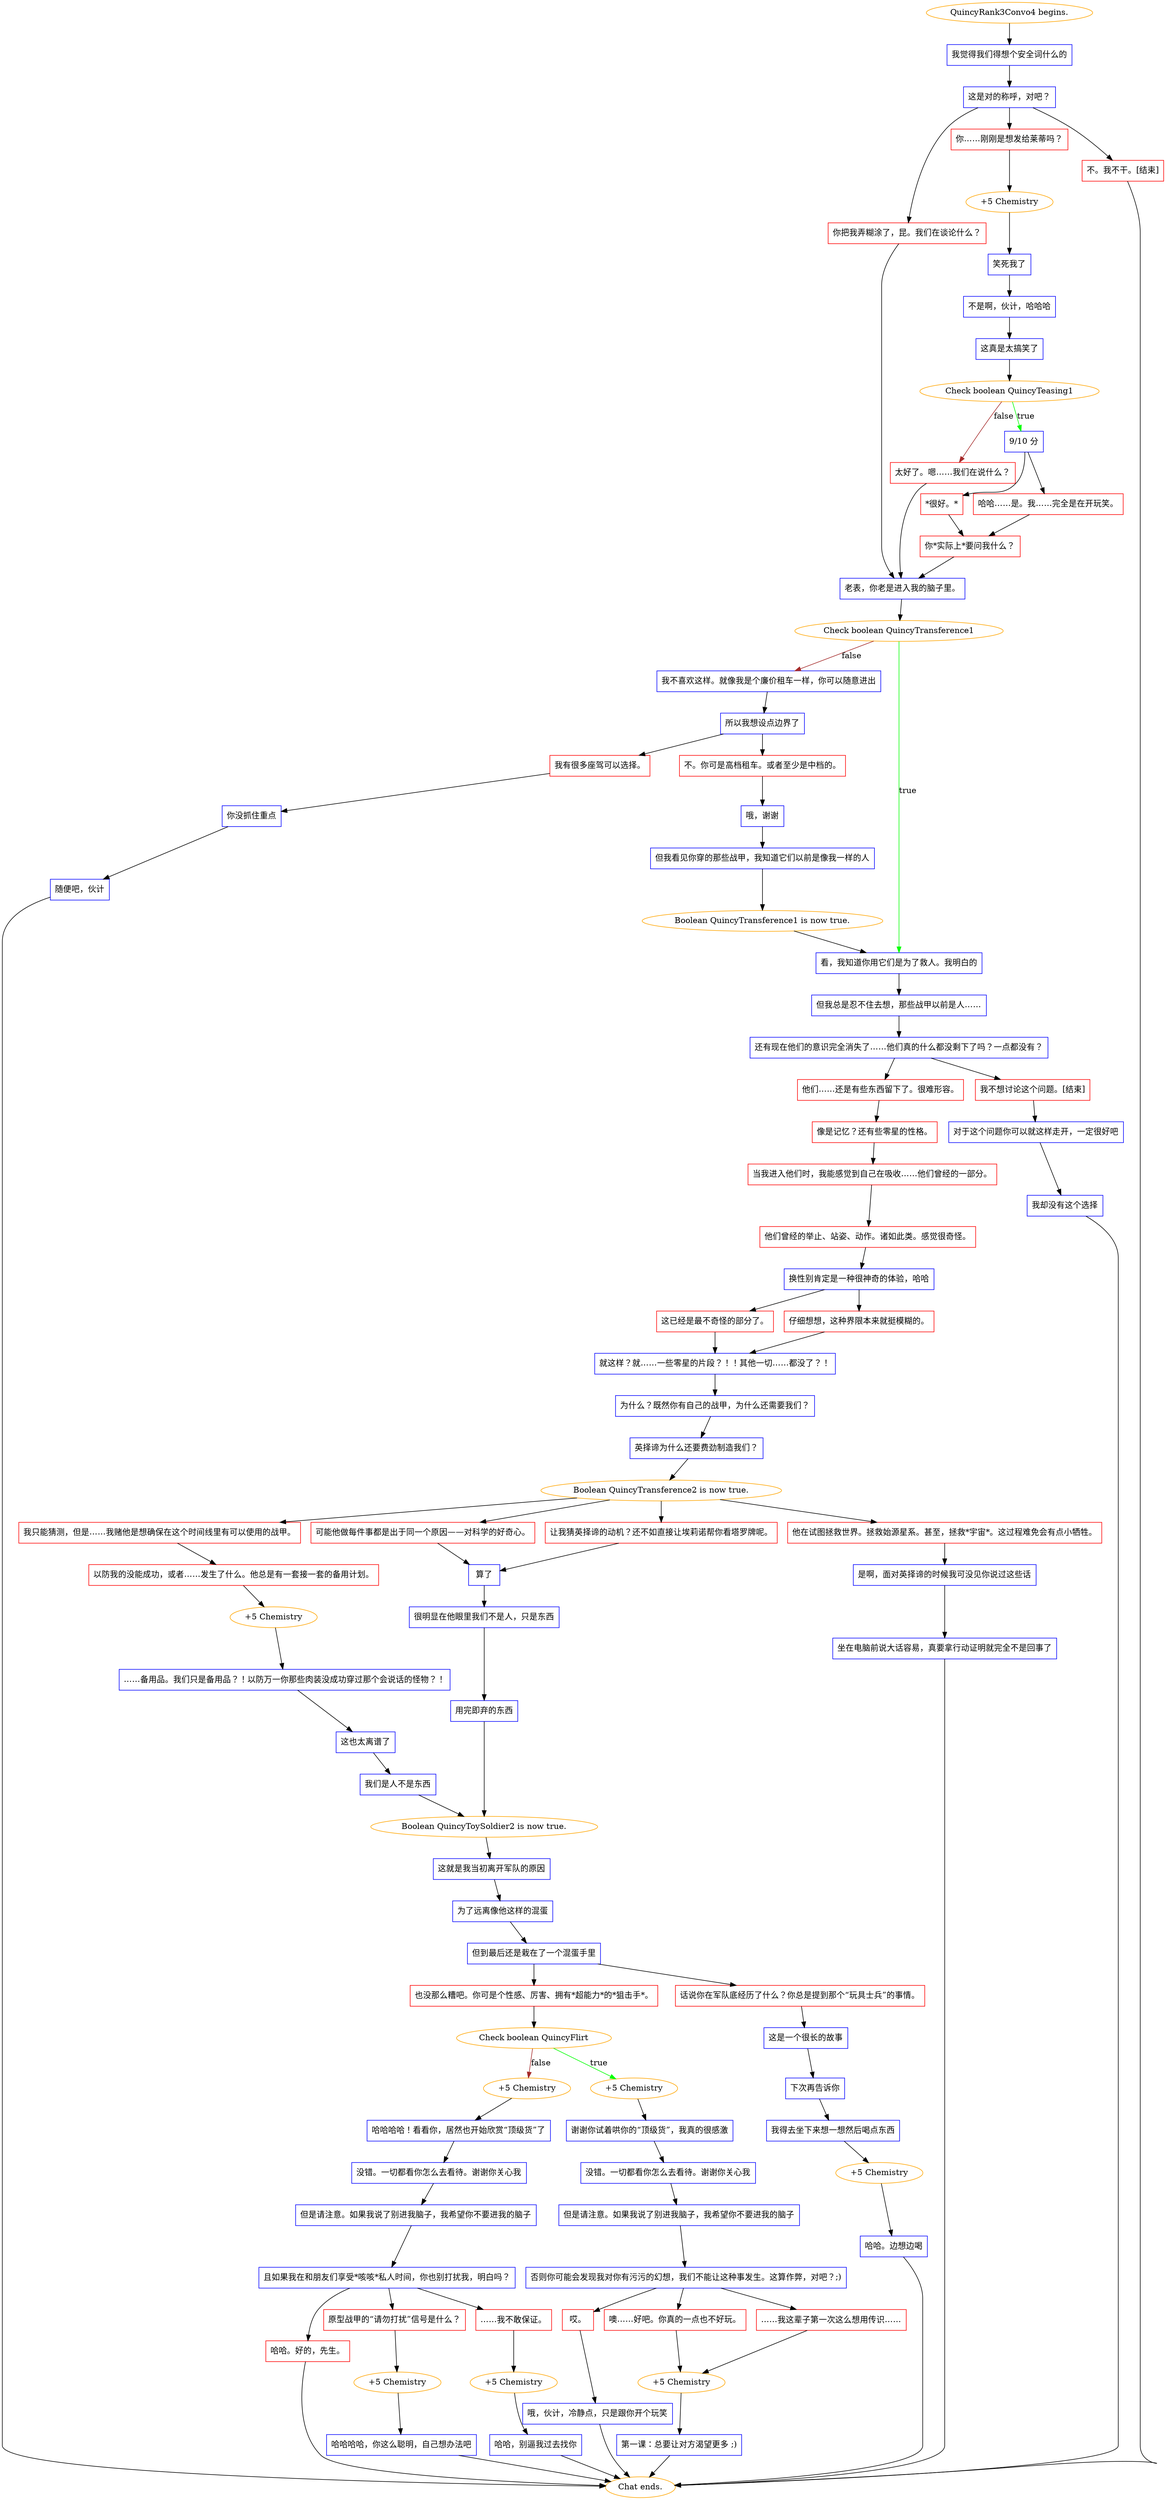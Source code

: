 digraph {
	"QuincyRank3Convo4 begins." [color=orange];
		"QuincyRank3Convo4 begins." -> j2089419587;
	j2089419587 [label="我觉得我们得想个安全词什么的",shape=box,color=blue];
		j2089419587 -> j3458511467;
	j3458511467 [label="这是对的称呼，对吧？",shape=box,color=blue];
		j3458511467 -> j3376974555;
		j3458511467 -> j3037277707;
		j3458511467 -> j25810574;
	j3376974555 [label="你……刚刚是想发给莱蒂吗？",shape=box,color=red];
		j3376974555 -> j1260539871;
	j3037277707 [label="你把我弄糊涂了，昆。我们在谈论什么？",shape=box,color=red];
		j3037277707 -> j1444002497;
	j25810574 [label="不。我不干。[结束]",shape=box,color=red];
		j25810574 -> "Chat ends.";
	j1260539871 [label="+5 Chemistry",color=orange];
		j1260539871 -> j296589373;
	j1444002497 [label="老表，你老是进入我的脑子里。",shape=box,color=blue];
		j1444002497 -> j2974171597;
	"Chat ends." [color=orange];
	j296589373 [label="笑死我了",shape=box,color=blue];
		j296589373 -> j2919445097;
	j2974171597 [label="Check boolean QuincyTransference1",color=orange];
		j2974171597 -> j1440355187 [label=true,color=green];
		j2974171597 -> j3110640725 [label=false,color=brown];
	j2919445097 [label="不是啊，伙计，哈哈哈",shape=box,color=blue];
		j2919445097 -> j1305448213;
	j1440355187 [label="看，我知道你用它们是为了救人。我明白的",shape=box,color=blue];
		j1440355187 -> j1276975660;
	j3110640725 [label="我不喜欢这样。就像我是个廉价租车一样，你可以随意进出",shape=box,color=blue];
		j3110640725 -> j1501498717;
	j1305448213 [label="这真是太搞笑了",shape=box,color=blue];
		j1305448213 -> j4258016429;
	j1276975660 [label="但我总是忍不住去想，那些战甲以前是人……",shape=box,color=blue];
		j1276975660 -> j467412391;
	j1501498717 [label="所以我想设点边界了",shape=box,color=blue];
		j1501498717 -> j546554474;
		j1501498717 -> j1034953989;
	j4258016429 [label="Check boolean QuincyTeasing1",color=orange];
		j4258016429 -> j3617430209 [label=true,color=green];
		j4258016429 -> j3343085405 [label=false,color=brown];
	j467412391 [label="还有现在他们的意识完全消失了……他们真的什么都没剩下了吗？一点都没有？",shape=box,color=blue];
		j467412391 -> j2420922309;
		j467412391 -> j2419722359;
	j546554474 [label="不。你可是高档租车。或者至少是中档的。",shape=box,color=red];
		j546554474 -> j3318089015;
	j1034953989 [label="我有很多座驾可以选择。",shape=box,color=red];
		j1034953989 -> j1961995708;
	j3617430209 [label="9/10 分",shape=box,color=blue];
		j3617430209 -> j4182277077;
		j3617430209 -> j77638441;
	j3343085405 [label="太好了。嗯……我们在说什么？",shape=box,color=red];
		j3343085405 -> j1444002497;
	j2420922309 [label="他们……还是有些东西留下了。很难形容。",shape=box,color=red];
		j2420922309 -> j2629928546;
	j2419722359 [label="我不想讨论这个问题。[结束]",shape=box,color=red];
		j2419722359 -> j1007982256;
	j3318089015 [label="哦，谢谢",shape=box,color=blue];
		j3318089015 -> j558296522;
	j1961995708 [label="你没抓住重点",shape=box,color=blue];
		j1961995708 -> j3105804095;
	j4182277077 [label="*很好。*",shape=box,color=red];
		j4182277077 -> j926049193;
	j77638441 [label="哈哈……是。我……完全是在开玩笑。",shape=box,color=red];
		j77638441 -> j926049193;
	j2629928546 [label="像是记忆？还有些零星的性格。",shape=box,color=red];
		j2629928546 -> j2124580113;
	j1007982256 [label="对于这个问题你可以就这样走开，一定很好吧",shape=box,color=blue];
		j1007982256 -> j2155606750;
	j558296522 [label="但我看见你穿的那些战甲，我知道它们以前是像我一样的人",shape=box,color=blue];
		j558296522 -> j2046804731;
	j3105804095 [label="随便吧，伙计",shape=box,color=blue];
		j3105804095 -> "Chat ends.";
	j926049193 [label="你*实际上*要问我什么？",shape=box,color=red];
		j926049193 -> j1444002497;
	j2124580113 [label="当我进入他们时，我能感觉到自己在吸收……他们曾经的一部分。",shape=box,color=red];
		j2124580113 -> j3945853590;
	j2155606750 [label="我却没有这个选择",shape=box,color=blue];
		j2155606750 -> "Chat ends.";
	j2046804731 [label="Boolean QuincyTransference1 is now true.",color=orange];
		j2046804731 -> j1440355187;
	j3945853590 [label="他们曾经的举止、站姿、动作。诸如此类。感觉很奇怪。",shape=box,color=red];
		j3945853590 -> j1531916429;
	j1531916429 [label="换性别肯定是一种很神奇的体验，哈哈",shape=box,color=blue];
		j1531916429 -> j3197547923;
		j1531916429 -> j961731247;
	j3197547923 [label="这已经是最不奇怪的部分了。",shape=box,color=red];
		j3197547923 -> j1760309064;
	j961731247 [label="仔细想想，这种界限本来就挺模糊的。",shape=box,color=red];
		j961731247 -> j1760309064;
	j1760309064 [label="就这样？就……一些零星的片段？！！其他一切……都没了？！",shape=box,color=blue];
		j1760309064 -> j2204292122;
	j2204292122 [label="为什么？既然你有自己的战甲，为什么还需要我们？",shape=box,color=blue];
		j2204292122 -> j4270517325;
	j4270517325 [label="英择谛为什么还要费劲制造我们？",shape=box,color=blue];
		j4270517325 -> j2266904553;
	j2266904553 [label="Boolean QuincyTransference2 is now true.",color=orange];
		j2266904553 -> j2898622257;
		j2266904553 -> j2491147013;
		j2266904553 -> j2941812014;
		j2266904553 -> j2377464494;
	j2898622257 [label="我只能猜测，但是……我赌他是想确保在这个时间线里有可以使用的战甲。",shape=box,color=red];
		j2898622257 -> j1506599211;
	j2491147013 [label="可能他做每件事都是出于同一个原因——对科学的好奇心。",shape=box,color=red];
		j2491147013 -> j599074735;
	j2941812014 [label="他在试图拯救世界。拯救始源星系。甚至，拯救*宇宙*。这过程难免会有点小牺牲。",shape=box,color=red];
		j2941812014 -> j3433087773;
	j2377464494 [label="让我猜英择谛的动机？还不如直接让埃莉诺帮你看塔罗牌呢。",shape=box,color=red];
		j2377464494 -> j599074735;
	j1506599211 [label="以防我的没能成功，或者……发生了什么。他总是有一套接一套的备用计划。",shape=box,color=red];
		j1506599211 -> j314511060;
	j599074735 [label="算了",shape=box,color=blue];
		j599074735 -> j4258548433;
	j3433087773 [label="是啊，面对英择谛的时候我可没见你说过这些话",shape=box,color=blue];
		j3433087773 -> j1906083789;
	j314511060 [label="+5 Chemistry",color=orange];
		j314511060 -> j1845867125;
	j4258548433 [label="很明显在他眼里我们不是人，只是东西",shape=box,color=blue];
		j4258548433 -> j4109491038;
	j1906083789 [label="坐在电脑前说大话容易，真要拿行动证明就完全不是回事了",shape=box,color=blue];
		j1906083789 -> "Chat ends.";
	j1845867125 [label="……备用品。我们只是备用品？！以防万一你那些肉装没成功穿过那个会说话的怪物？！",shape=box,color=blue];
		j1845867125 -> j530938462;
	j4109491038 [label="用完即弃的东西",shape=box,color=blue];
		j4109491038 -> j2536623089;
	j530938462 [label="这也太离谱了",shape=box,color=blue];
		j530938462 -> j3254034646;
	j2536623089 [label="Boolean QuincyToySoldier2 is now true.",color=orange];
		j2536623089 -> j2331073549;
	j3254034646 [label="我们是人不是东西",shape=box,color=blue];
		j3254034646 -> j2536623089;
	j2331073549 [label="这就是我当初离开军队的原因",shape=box,color=blue];
		j2331073549 -> j3046707855;
	j3046707855 [label="为了远离像他这样的混蛋",shape=box,color=blue];
		j3046707855 -> j3078726110;
	j3078726110 [label="但到最后还是栽在了一个混蛋手里",shape=box,color=blue];
		j3078726110 -> j251008757;
		j3078726110 -> j743256085;
	j251008757 [label="也没那么糟吧。你可是个性感、厉害、拥有*超能力*的*狙击手*。",shape=box,color=red];
		j251008757 -> j2874288190;
	j743256085 [label="话说你在军队底经历了什么？你总是提到那个“玩具士兵”的事情。",shape=box,color=red];
		j743256085 -> j2698209024;
	j2874288190 [label="Check boolean QuincyFlirt",color=orange];
		j2874288190 -> j310171274 [label=true,color=green];
		j2874288190 -> j3816036162 [label=false,color=brown];
	j2698209024 [label="这是一个很长的故事",shape=box,color=blue];
		j2698209024 -> j4196354088;
	j310171274 [label="+5 Chemistry",color=orange];
		j310171274 -> j2345569529;
	j3816036162 [label="+5 Chemistry",color=orange];
		j3816036162 -> j1875835940;
	j4196354088 [label="下次再告诉你",shape=box,color=blue];
		j4196354088 -> j2020868491;
	j2345569529 [label="谢谢你试着哄你的“顶级货”，我真的很感激",shape=box,color=blue];
		j2345569529 -> j3406031803;
	j1875835940 [label="哈哈哈哈！看看你，居然也开始欣赏“顶级货”了",shape=box,color=blue];
		j1875835940 -> j2460736455;
	j2020868491 [label="我得去坐下来想一想然后喝点东西",shape=box,color=blue];
		j2020868491 -> j422869512;
	j3406031803 [label="没错。一切都看你怎么去看待。谢谢你关心我",shape=box,color=blue];
		j3406031803 -> j3085094095;
	j2460736455 [label="没错。一切都看你怎么去看待。谢谢你关心我",shape=box,color=blue];
		j2460736455 -> j4239845241;
	j422869512 [label="+5 Chemistry",color=orange];
		j422869512 -> j3720298580;
	j3085094095 [label="但是请注意。如果我说了别进我脑子，我希望你不要进我的脑子",shape=box,color=blue];
		j3085094095 -> j2565778032;
	j4239845241 [label="但是请注意。如果我说了别进我脑子，我希望你不要进我的脑子",shape=box,color=blue];
		j4239845241 -> j3367327745;
	j3720298580 [label="哈哈。边想边喝",shape=box,color=blue];
		j3720298580 -> "Chat ends.";
	j2565778032 [label="否则你可能会发现我对你有污污的幻想，我们不能让这种事发生。这算作弊，对吧？;)",shape=box,color=blue];
		j2565778032 -> j175352641;
		j2565778032 -> j207021865;
		j2565778032 -> j1452530567;
	j3367327745 [label="且如果我在和朋友们享受*咳咳*私人时间，你也别打扰我，明白吗？",shape=box,color=blue];
		j3367327745 -> j4209563621;
		j3367327745 -> j1955776371;
		j3367327745 -> j3265129470;
	j175352641 [label="……我这辈子第一次这么想用传识……",shape=box,color=red];
		j175352641 -> j2396450707;
	j207021865 [label="噢……好吧。你真的一点也不好玩。",shape=box,color=red];
		j207021865 -> j2396450707;
	j1452530567 [label="哎。",shape=box,color=red];
		j1452530567 -> j2339943725;
	j4209563621 [label="原型战甲的“请勿打扰”信号是什么？",shape=box,color=red];
		j4209563621 -> j2381452117;
	j1955776371 [label="……我不敢保证。",shape=box,color=red];
		j1955776371 -> j3992443940;
	j3265129470 [label="哈哈。好的，先生。",shape=box,color=red];
		j3265129470 -> "Chat ends.";
	j2396450707 [label="+5 Chemistry",color=orange];
		j2396450707 -> j1895689780;
	j2339943725 [label="哦，伙计，冷静点，只是跟你开个玩笑",shape=box,color=blue];
		j2339943725 -> "Chat ends.";
	j2381452117 [label="+5 Chemistry",color=orange];
		j2381452117 -> j1972800135;
	j3992443940 [label="+5 Chemistry",color=orange];
		j3992443940 -> j537155488;
	j1895689780 [label="第一课：总要让对方渴望更多 ;)",shape=box,color=blue];
		j1895689780 -> "Chat ends.";
	j1972800135 [label="哈哈哈哈，你这么聪明，自己想办法吧",shape=box,color=blue];
		j1972800135 -> "Chat ends.";
	j537155488 [label="哈哈，别逼我过去找你",shape=box,color=blue];
		j537155488 -> "Chat ends.";
}